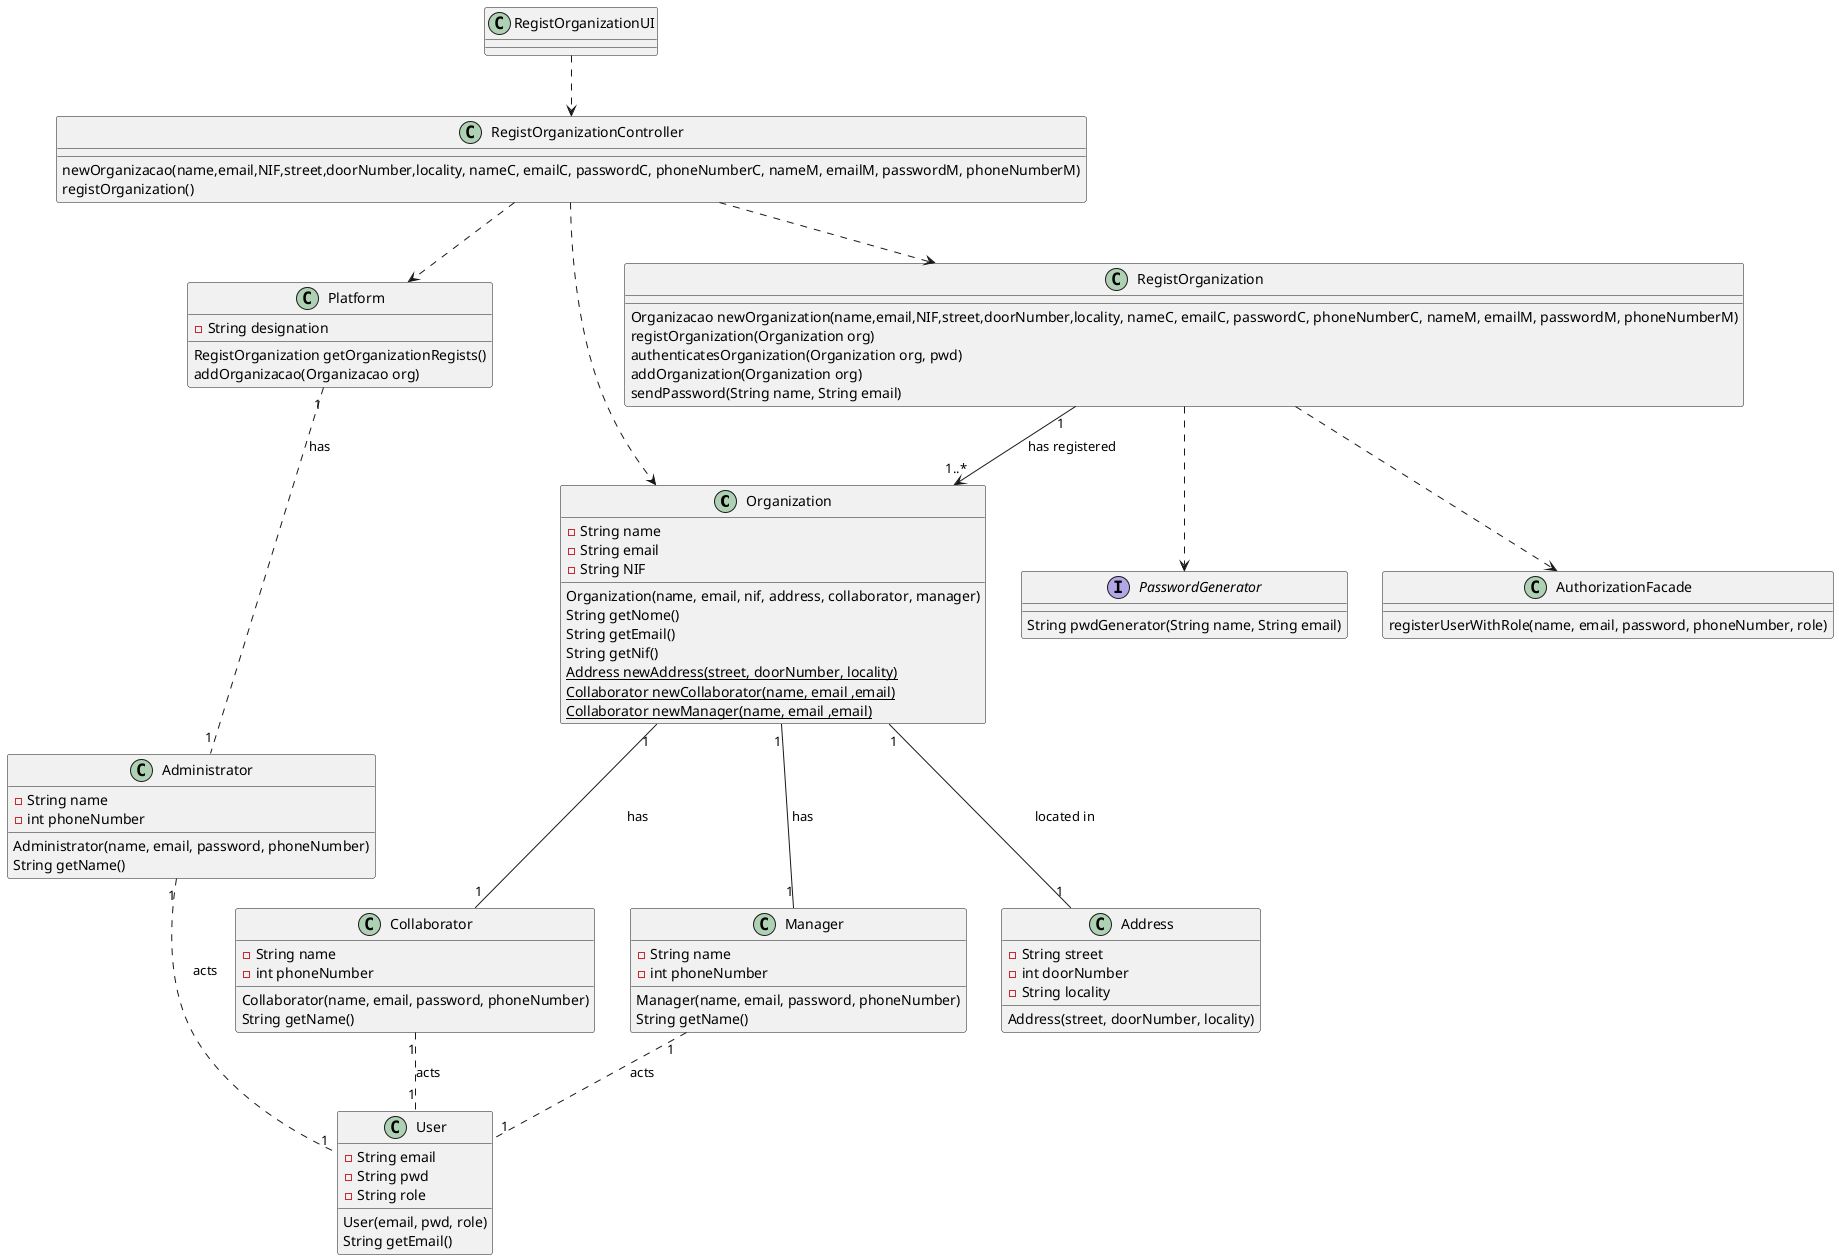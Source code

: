 @startuml

class Organization {
  -String name
  -String email
  -String NIF
  Organization(name, email, nif, address, collaborator, manager)
  String getNome()
  String getEmail()
  String getNif()
  {static} Address newAddress(street, doorNumber, locality)
  {static} Collaborator newCollaborator(name, email ,email)
  {static} Collaborator newManager(name, email ,email)
}

class Administrator {
  -String name
  -int phoneNumber
  Administrator(name, email, password, phoneNumber)
  String getName()
}

class Address {
  -String street
  -int doorNumber
  -String locality
  Address(street, doorNumber, locality)
}

class Collaborator {
  -String name
  -int phoneNumber
  Collaborator(name, email, password, phoneNumber)
  String getName()
}

class Manager {
  -String name
  -int phoneNumber
  Manager(name, email, password, phoneNumber)
  String getName()
}
  
class User {
  -String email
  -String pwd
  -String role
  User(email, pwd, role)
  String getEmail()
}
  
class Platform {
  -String designation
  RegistOrganization getOrganizationRegists()
  addOrganizacao(Organizacao org) 
}

class AuthorizationFacade {
  registerUserWithRole(name, email, password, phoneNumber, role)
}
  
interface PasswordGenerator {
  String pwdGenerator(String name, String email)
}
  
class RegistOrganization {
  Organizacao newOrganization(name,email,NIF,street,doorNumber,locality, nameC, emailC, passwordC, phoneNumberC, nameM, emailM, passwordM, phoneNumberM)
  registOrganization(Organization org)
  authenticatesOrganization(Organization org, pwd)
  addOrganization(Organization org)
  sendPassword(String name, String email)
}

class RegistOrganizationController {
  newOrganizacao(name,email,NIF,street,doorNumber,locality, nameC, emailC, passwordC, phoneNumberC, nameM, emailM, passwordM, phoneNumberM)
  registOrganization()
}
  

class RegistOrganizationUI {
}

RegistOrganizationUI ..> RegistOrganizationController
RegistOrganizationController ..> Platform
RegistOrganizationController ..> Organization
RegistOrganizationController ..> RegistOrganization
RegistOrganization ..> AuthorizationFacade
RegistOrganization ..> PasswordGenerator
RegistOrganization "1" --> "1..*" Organization: has registered
Organization "1" -- "1" Collaborator: has
Organization "1" -- "1" Manager: has
Organization "1" -- "1" Address: located in
Platform "1" .. "1" Administrator: has
Manager "1" .. "1" User: acts 
Collaborator "1" .. "1" User: acts 
Administrator "1" .. "1" User: acts


@enduml